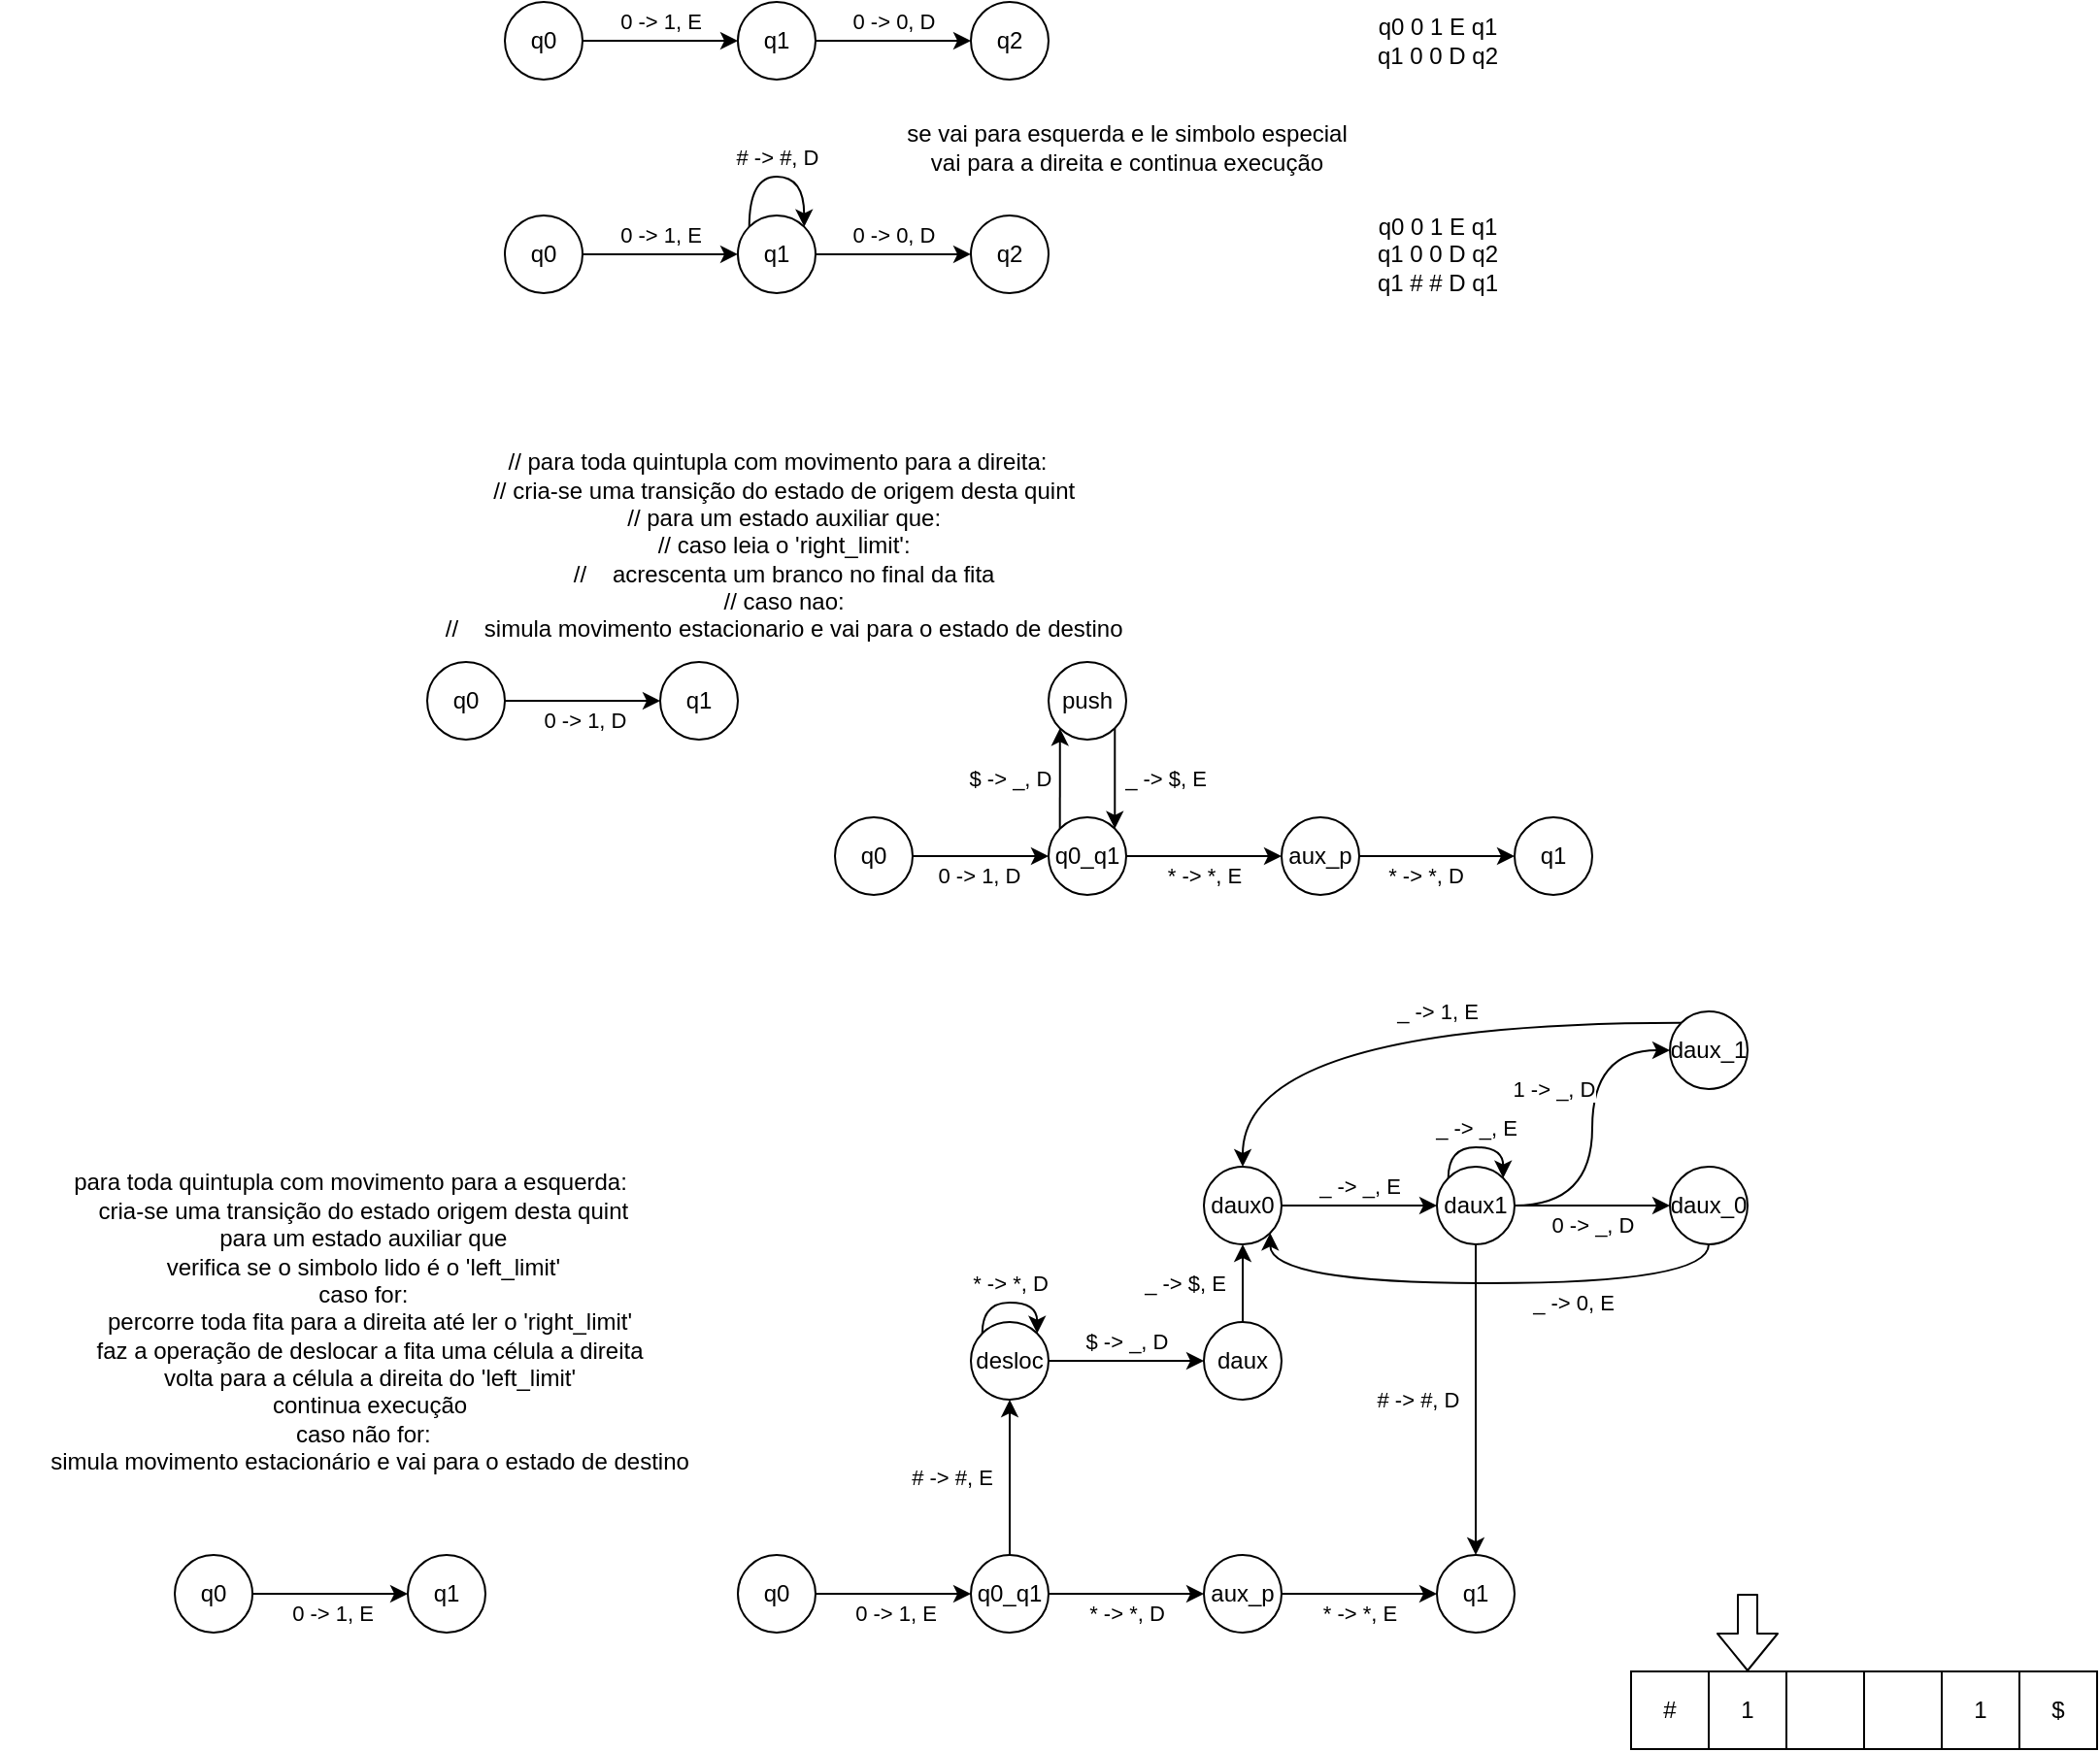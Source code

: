 <mxfile version="14.5.7" type="device"><diagram id="Q-DTLfHfA7wSvCZyXj0n" name="Page-1"><mxGraphModel dx="1126" dy="522" grid="1" gridSize="10" guides="1" tooltips="1" connect="1" arrows="1" fold="1" page="1" pageScale="1" pageWidth="850" pageHeight="1100" math="0" shadow="0"><root><mxCell id="0"/><mxCell id="1" parent="0"/><mxCell id="DKCdfvewhdpfEYS_Uq8F-3" style="edgeStyle=orthogonalEdgeStyle;rounded=0;orthogonalLoop=1;jettySize=auto;html=1;exitX=1;exitY=0.5;exitDx=0;exitDy=0;entryX=0;entryY=0.5;entryDx=0;entryDy=0;" edge="1" parent="1" source="DKCdfvewhdpfEYS_Uq8F-1" target="DKCdfvewhdpfEYS_Uq8F-2"><mxGeometry relative="1" as="geometry"/></mxCell><mxCell id="DKCdfvewhdpfEYS_Uq8F-4" value="0 -&amp;gt; 0, D" style="edgeLabel;html=1;align=center;verticalAlign=middle;resizable=0;points=[];" vertex="1" connectable="0" parent="DKCdfvewhdpfEYS_Uq8F-3"><mxGeometry x="0.13" y="-1" relative="1" as="geometry"><mxPoint x="114.86" y="-11" as="offset"/></mxGeometry></mxCell><mxCell id="DKCdfvewhdpfEYS_Uq8F-1" value="q0" style="ellipse;whiteSpace=wrap;html=1;aspect=fixed;" vertex="1" parent="1"><mxGeometry x="280" y="320" width="40" height="40" as="geometry"/></mxCell><mxCell id="DKCdfvewhdpfEYS_Uq8F-12" value="" style="edgeStyle=orthogonalEdgeStyle;rounded=0;orthogonalLoop=1;jettySize=auto;html=1;exitX=1;exitY=0.5;exitDx=0;exitDy=0;entryX=0;entryY=0.5;entryDx=0;entryDy=0;" edge="1" parent="1" source="DKCdfvewhdpfEYS_Uq8F-2" target="DKCdfvewhdpfEYS_Uq8F-11"><mxGeometry y="10" relative="1" as="geometry"><mxPoint as="offset"/></mxGeometry></mxCell><mxCell id="DKCdfvewhdpfEYS_Uq8F-2" value="q1" style="ellipse;whiteSpace=wrap;html=1;aspect=fixed;" vertex="1" parent="1"><mxGeometry x="400" y="320" width="40" height="40" as="geometry"/></mxCell><mxCell id="DKCdfvewhdpfEYS_Uq8F-8" value="&lt;div&gt;se vai para esquerda e le simbolo especial&lt;/div&gt;&lt;div&gt;vai para a direita e continua execução&lt;br&gt;&lt;/div&gt;" style="text;html=1;align=center;verticalAlign=middle;resizable=0;points=[];autosize=1;" vertex="1" parent="1"><mxGeometry x="480" y="380" width="240" height="30" as="geometry"/></mxCell><mxCell id="DKCdfvewhdpfEYS_Uq8F-11" value="q2" style="ellipse;whiteSpace=wrap;html=1;aspect=fixed;" vertex="1" parent="1"><mxGeometry x="520" y="320" width="40" height="40" as="geometry"/></mxCell><mxCell id="DKCdfvewhdpfEYS_Uq8F-14" value="0 -&amp;gt; 1, E" style="edgeLabel;html=1;align=center;verticalAlign=middle;resizable=0;points=[];" vertex="1" connectable="0" parent="1"><mxGeometry x="360.003" y="330" as="geometry"/></mxCell><mxCell id="DKCdfvewhdpfEYS_Uq8F-21" style="edgeStyle=orthogonalEdgeStyle;rounded=0;orthogonalLoop=1;jettySize=auto;html=1;exitX=1;exitY=0.5;exitDx=0;exitDy=0;entryX=0;entryY=0.5;entryDx=0;entryDy=0;" edge="1" parent="1" source="DKCdfvewhdpfEYS_Uq8F-23" target="DKCdfvewhdpfEYS_Uq8F-25"><mxGeometry relative="1" as="geometry"/></mxCell><mxCell id="DKCdfvewhdpfEYS_Uq8F-22" value="0 -&amp;gt; 0, D" style="edgeLabel;html=1;align=center;verticalAlign=middle;resizable=0;points=[];" vertex="1" connectable="0" parent="DKCdfvewhdpfEYS_Uq8F-21"><mxGeometry x="0.13" y="-1" relative="1" as="geometry"><mxPoint x="114.86" y="-11" as="offset"/></mxGeometry></mxCell><mxCell id="DKCdfvewhdpfEYS_Uq8F-23" value="q0" style="ellipse;whiteSpace=wrap;html=1;aspect=fixed;" vertex="1" parent="1"><mxGeometry x="280" y="429.97" width="40" height="40" as="geometry"/></mxCell><mxCell id="DKCdfvewhdpfEYS_Uq8F-24" value="" style="edgeStyle=orthogonalEdgeStyle;rounded=0;orthogonalLoop=1;jettySize=auto;html=1;exitX=1;exitY=0.5;exitDx=0;exitDy=0;entryX=0;entryY=0.5;entryDx=0;entryDy=0;" edge="1" parent="1" source="DKCdfvewhdpfEYS_Uq8F-25" target="DKCdfvewhdpfEYS_Uq8F-26"><mxGeometry y="10" relative="1" as="geometry"><mxPoint as="offset"/></mxGeometry></mxCell><mxCell id="DKCdfvewhdpfEYS_Uq8F-25" value="q1" style="ellipse;whiteSpace=wrap;html=1;aspect=fixed;" vertex="1" parent="1"><mxGeometry x="400" y="429.97" width="40" height="40" as="geometry"/></mxCell><mxCell id="DKCdfvewhdpfEYS_Uq8F-26" value="q2" style="ellipse;whiteSpace=wrap;html=1;aspect=fixed;" vertex="1" parent="1"><mxGeometry x="520" y="429.97" width="40" height="40" as="geometry"/></mxCell><mxCell id="DKCdfvewhdpfEYS_Uq8F-27" value="0 -&amp;gt; 1, E" style="edgeLabel;html=1;align=center;verticalAlign=middle;resizable=0;points=[];" vertex="1" connectable="0" parent="1"><mxGeometry x="360.003" y="439.97" as="geometry"/></mxCell><mxCell id="DKCdfvewhdpfEYS_Uq8F-28" value="# -&amp;gt; #, D" style="edgeStyle=orthogonalEdgeStyle;curved=1;rounded=0;orthogonalLoop=1;jettySize=auto;html=1;exitX=0;exitY=0;exitDx=0;exitDy=0;entryX=1;entryY=0;entryDx=0;entryDy=0;" edge="1" parent="1" source="DKCdfvewhdpfEYS_Uq8F-25" target="DKCdfvewhdpfEYS_Uq8F-25"><mxGeometry y="10" relative="1" as="geometry"><Array as="points"><mxPoint x="406" y="409.97"/><mxPoint x="434" y="409.97"/></Array><mxPoint as="offset"/></mxGeometry></mxCell><mxCell id="DKCdfvewhdpfEYS_Uq8F-29" value="&lt;div&gt;q0 0 1 E q1&lt;/div&gt;&lt;div&gt;q1 0 0 D q2&lt;/div&gt;&lt;div&gt;q1 # # D q1&lt;br&gt;&lt;/div&gt;" style="text;html=1;align=center;verticalAlign=middle;resizable=0;points=[];autosize=1;" vertex="1" parent="1"><mxGeometry x="720" y="424.97" width="80" height="50" as="geometry"/></mxCell><mxCell id="DKCdfvewhdpfEYS_Uq8F-30" value="&lt;div&gt;q0 0 1 E q1&lt;/div&gt;&lt;div&gt;q1 0 0 D q2&lt;/div&gt;" style="text;html=1;align=center;verticalAlign=middle;resizable=0;points=[];autosize=1;" vertex="1" parent="1"><mxGeometry x="720" y="325" width="80" height="30" as="geometry"/></mxCell><mxCell id="DKCdfvewhdpfEYS_Uq8F-55" style="edgeStyle=orthogonalEdgeStyle;curved=1;rounded=0;orthogonalLoop=1;jettySize=auto;html=1;exitX=1;exitY=0.5;exitDx=0;exitDy=0;entryX=0;entryY=0.5;entryDx=0;entryDy=0;" edge="1" parent="1" source="DKCdfvewhdpfEYS_Uq8F-34" target="DKCdfvewhdpfEYS_Uq8F-54"><mxGeometry relative="1" as="geometry"/></mxCell><mxCell id="DKCdfvewhdpfEYS_Uq8F-56" value="0 -&amp;gt; 1, D" style="edgeLabel;html=1;align=center;verticalAlign=middle;resizable=0;points=[];" vertex="1" connectable="0" parent="DKCdfvewhdpfEYS_Uq8F-55"><mxGeometry x="0.221" y="2" relative="1" as="geometry"><mxPoint x="-8.57" y="12" as="offset"/></mxGeometry></mxCell><mxCell id="DKCdfvewhdpfEYS_Uq8F-34" value="q0" style="ellipse;whiteSpace=wrap;html=1;aspect=fixed;" vertex="1" parent="1"><mxGeometry x="240" y="660" width="40" height="40" as="geometry"/></mxCell><mxCell id="DKCdfvewhdpfEYS_Uq8F-54" value="q1" style="ellipse;whiteSpace=wrap;html=1;aspect=fixed;" vertex="1" parent="1"><mxGeometry x="360" y="660" width="40" height="40" as="geometry"/></mxCell><mxCell id="DKCdfvewhdpfEYS_Uq8F-57" style="edgeStyle=orthogonalEdgeStyle;curved=1;rounded=0;orthogonalLoop=1;jettySize=auto;html=1;exitX=1;exitY=0.5;exitDx=0;exitDy=0;entryX=0;entryY=0.5;entryDx=0;entryDy=0;" edge="1" parent="1" source="DKCdfvewhdpfEYS_Uq8F-59" target="DKCdfvewhdpfEYS_Uq8F-60"><mxGeometry relative="1" as="geometry"/></mxCell><mxCell id="DKCdfvewhdpfEYS_Uq8F-58" value="0 -&amp;gt; 1, D" style="edgeLabel;html=1;align=center;verticalAlign=middle;resizable=0;points=[];" vertex="1" connectable="0" parent="DKCdfvewhdpfEYS_Uq8F-57"><mxGeometry x="0.221" y="2" relative="1" as="geometry"><mxPoint x="-8.57" y="12" as="offset"/></mxGeometry></mxCell><mxCell id="DKCdfvewhdpfEYS_Uq8F-59" value="q0" style="ellipse;whiteSpace=wrap;html=1;aspect=fixed;" vertex="1" parent="1"><mxGeometry x="450" y="740" width="40" height="40" as="geometry"/></mxCell><mxCell id="DKCdfvewhdpfEYS_Uq8F-66" style="edgeStyle=orthogonalEdgeStyle;curved=1;rounded=0;orthogonalLoop=1;jettySize=auto;html=1;exitX=0;exitY=0;exitDx=0;exitDy=0;entryX=0;entryY=1;entryDx=0;entryDy=0;" edge="1" parent="1" source="DKCdfvewhdpfEYS_Uq8F-60" target="DKCdfvewhdpfEYS_Uq8F-65"><mxGeometry relative="1" as="geometry"><Array as="points"><mxPoint x="566" y="720"/><mxPoint x="566" y="720"/></Array></mxGeometry></mxCell><mxCell id="DKCdfvewhdpfEYS_Uq8F-88" style="edgeStyle=orthogonalEdgeStyle;curved=1;rounded=0;orthogonalLoop=1;jettySize=auto;html=1;exitX=1;exitY=0.5;exitDx=0;exitDy=0;entryX=0;entryY=0.5;entryDx=0;entryDy=0;" edge="1" parent="1" source="DKCdfvewhdpfEYS_Uq8F-60" target="DKCdfvewhdpfEYS_Uq8F-70"><mxGeometry relative="1" as="geometry"/></mxCell><mxCell id="DKCdfvewhdpfEYS_Uq8F-89" value="* -&amp;gt; *, E" style="edgeLabel;html=1;align=center;verticalAlign=middle;resizable=0;points=[];" vertex="1" connectable="0" parent="DKCdfvewhdpfEYS_Uq8F-88"><mxGeometry x="-0.282" y="2" relative="1" as="geometry"><mxPoint x="11.43" y="12" as="offset"/></mxGeometry></mxCell><mxCell id="DKCdfvewhdpfEYS_Uq8F-60" value="q0_q1" style="ellipse;whiteSpace=wrap;html=1;aspect=fixed;" vertex="1" parent="1"><mxGeometry x="560" y="740" width="40" height="40" as="geometry"/></mxCell><mxCell id="DKCdfvewhdpfEYS_Uq8F-61" value="q1" style="ellipse;whiteSpace=wrap;html=1;aspect=fixed;" vertex="1" parent="1"><mxGeometry x="800" y="740" width="40" height="40" as="geometry"/></mxCell><mxCell id="DKCdfvewhdpfEYS_Uq8F-67" style="edgeStyle=orthogonalEdgeStyle;curved=1;rounded=0;orthogonalLoop=1;jettySize=auto;html=1;exitX=1;exitY=1;exitDx=0;exitDy=0;entryX=1;entryY=0;entryDx=0;entryDy=0;" edge="1" parent="1" source="DKCdfvewhdpfEYS_Uq8F-65" target="DKCdfvewhdpfEYS_Uq8F-60"><mxGeometry relative="1" as="geometry"/></mxCell><mxCell id="DKCdfvewhdpfEYS_Uq8F-65" value="push" style="ellipse;whiteSpace=wrap;html=1;aspect=fixed;" vertex="1" parent="1"><mxGeometry x="560" y="660" width="40" height="40" as="geometry"/></mxCell><mxCell id="DKCdfvewhdpfEYS_Uq8F-68" value="_ -&amp;gt; $, E" style="edgeLabel;html=1;align=center;verticalAlign=middle;resizable=0;points=[];" vertex="1" connectable="0" parent="1"><mxGeometry x="620" y="720" as="geometry"/></mxCell><mxCell id="DKCdfvewhdpfEYS_Uq8F-86" style="edgeStyle=orthogonalEdgeStyle;curved=1;rounded=0;orthogonalLoop=1;jettySize=auto;html=1;exitX=1;exitY=0.5;exitDx=0;exitDy=0;entryX=0;entryY=0.5;entryDx=0;entryDy=0;" edge="1" parent="1" source="DKCdfvewhdpfEYS_Uq8F-70" target="DKCdfvewhdpfEYS_Uq8F-61"><mxGeometry relative="1" as="geometry"/></mxCell><mxCell id="DKCdfvewhdpfEYS_Uq8F-87" value="* -&amp;gt; *, D" style="edgeLabel;html=1;align=center;verticalAlign=middle;resizable=0;points=[];" vertex="1" connectable="0" parent="DKCdfvewhdpfEYS_Uq8F-86"><mxGeometry x="0.209" y="-2" relative="1" as="geometry"><mxPoint x="-14.29" y="8" as="offset"/></mxGeometry></mxCell><mxCell id="DKCdfvewhdpfEYS_Uq8F-70" value="aux_p" style="ellipse;whiteSpace=wrap;html=1;aspect=fixed;" vertex="1" parent="1"><mxGeometry x="680" y="740" width="40" height="40" as="geometry"/></mxCell><mxCell id="DKCdfvewhdpfEYS_Uq8F-76" value="1" style="whiteSpace=wrap;html=1;aspect=fixed;" vertex="1" parent="1"><mxGeometry x="900" y="1180" width="40" height="40" as="geometry"/></mxCell><mxCell id="DKCdfvewhdpfEYS_Uq8F-77" value="" style="whiteSpace=wrap;html=1;aspect=fixed;" vertex="1" parent="1"><mxGeometry x="940" y="1180" width="40" height="40" as="geometry"/></mxCell><mxCell id="DKCdfvewhdpfEYS_Uq8F-78" value="" style="whiteSpace=wrap;html=1;aspect=fixed;" vertex="1" parent="1"><mxGeometry x="980" y="1180" width="40" height="40" as="geometry"/></mxCell><mxCell id="DKCdfvewhdpfEYS_Uq8F-80" value="1" style="whiteSpace=wrap;html=1;aspect=fixed;" vertex="1" parent="1"><mxGeometry x="1020" y="1180" width="40" height="40" as="geometry"/></mxCell><mxCell id="DKCdfvewhdpfEYS_Uq8F-81" value="$" style="whiteSpace=wrap;html=1;aspect=fixed;" vertex="1" parent="1"><mxGeometry x="1060" y="1180" width="40" height="40" as="geometry"/></mxCell><mxCell id="DKCdfvewhdpfEYS_Uq8F-82" value="#" style="whiteSpace=wrap;html=1;aspect=fixed;" vertex="1" parent="1"><mxGeometry x="860" y="1180" width="40" height="40" as="geometry"/></mxCell><mxCell id="DKCdfvewhdpfEYS_Uq8F-83" value="" style="shape=flexArrow;endArrow=classic;html=1;" edge="1" parent="1"><mxGeometry width="50" height="50" relative="1" as="geometry"><mxPoint x="920.0" y="1140" as="sourcePoint"/><mxPoint x="920.0" y="1180" as="targetPoint"/></mxGeometry></mxCell><mxCell id="DKCdfvewhdpfEYS_Uq8F-84" value="$ -&amp;gt; _, D" style="edgeLabel;html=1;align=center;verticalAlign=middle;resizable=0;points=[];" vertex="1" connectable="0" parent="1"><mxGeometry x="540" y="720" as="geometry"/></mxCell><mxCell id="DKCdfvewhdpfEYS_Uq8F-90" value="// para toda quintupla com movimento para a direita:&lt;br&gt;&amp;nbsp; // cria-se uma transição do estado de origem desta quint&lt;br&gt;&amp;nbsp; // para um estado auxiliar que:&lt;br&gt;&amp;nbsp; // caso leia o 'right_limit':&lt;br&gt;&amp;nbsp; //&amp;nbsp;&amp;nbsp;&amp;nbsp; acrescenta um branco no final da fita&lt;br&gt;&amp;nbsp; // caso nao:&lt;br&gt;&amp;nbsp; //&amp;nbsp;&amp;nbsp;&amp;nbsp; simula movimento estacionario e vai para o estado de destino" style="text;html=1;align=center;verticalAlign=middle;resizable=0;points=[];autosize=1;" vertex="1" parent="1"><mxGeometry x="235" y="550" width="370" height="100" as="geometry"/></mxCell><mxCell id="DKCdfvewhdpfEYS_Uq8F-92" style="edgeStyle=orthogonalEdgeStyle;curved=1;rounded=0;orthogonalLoop=1;jettySize=auto;html=1;exitX=1;exitY=0.5;exitDx=0;exitDy=0;entryX=0;entryY=0.5;entryDx=0;entryDy=0;" edge="1" parent="1" source="DKCdfvewhdpfEYS_Uq8F-94" target="DKCdfvewhdpfEYS_Uq8F-95"><mxGeometry relative="1" as="geometry"/></mxCell><mxCell id="DKCdfvewhdpfEYS_Uq8F-93" value="0 -&amp;gt; 1, E" style="edgeLabel;html=1;align=center;verticalAlign=middle;resizable=0;points=[];" vertex="1" connectable="0" parent="DKCdfvewhdpfEYS_Uq8F-92"><mxGeometry x="0.221" y="2" relative="1" as="geometry"><mxPoint x="-8.57" y="12" as="offset"/></mxGeometry></mxCell><mxCell id="DKCdfvewhdpfEYS_Uq8F-94" value="q0" style="ellipse;whiteSpace=wrap;html=1;aspect=fixed;" vertex="1" parent="1"><mxGeometry x="110" y="1120" width="40" height="40" as="geometry"/></mxCell><mxCell id="DKCdfvewhdpfEYS_Uq8F-95" value="q1" style="ellipse;whiteSpace=wrap;html=1;aspect=fixed;" vertex="1" parent="1"><mxGeometry x="230" y="1120" width="40" height="40" as="geometry"/></mxCell><mxCell id="DKCdfvewhdpfEYS_Uq8F-96" value="para toda quintupla com movimento para a esquerda:&lt;br&gt;&amp;nbsp;&amp;nbsp;&amp;nbsp; cria-se uma transição do estado origem desta quint&lt;br&gt;&amp;nbsp;&amp;nbsp;&amp;nbsp; para um estado auxiliar que&lt;br&gt;&amp;nbsp;&amp;nbsp;&amp;nbsp; verifica se o simbolo lido é o 'left_limit'&lt;br&gt;&amp;nbsp;&amp;nbsp;&amp;nbsp; caso for:&lt;br&gt;&amp;nbsp;&amp;nbsp;&amp;nbsp;&amp;nbsp;&amp;nbsp; percorre toda fita para a direita até ler o 'right_limit'&lt;br&gt;&amp;nbsp;&amp;nbsp;&amp;nbsp;&amp;nbsp;&amp;nbsp; faz a operação de deslocar a fita uma célula a direita&lt;br&gt;&amp;nbsp;&amp;nbsp;&amp;nbsp;&amp;nbsp;&amp;nbsp; volta para a célula a direita do 'left_limit'&lt;br&gt;&amp;nbsp;&amp;nbsp;&amp;nbsp;&amp;nbsp;&amp;nbsp; continua execução&lt;br&gt;&amp;nbsp;&amp;nbsp;&amp;nbsp; caso não for:&lt;br&gt;&amp;nbsp;&amp;nbsp;&amp;nbsp;&amp;nbsp;&amp;nbsp; simula movimento estacionário e vai para o estado de destino" style="text;html=1;align=center;verticalAlign=middle;resizable=0;points=[];autosize=1;" vertex="1" parent="1"><mxGeometry x="20" y="920" width="360" height="160" as="geometry"/></mxCell><mxCell id="DKCdfvewhdpfEYS_Uq8F-97" style="edgeStyle=orthogonalEdgeStyle;curved=1;rounded=0;orthogonalLoop=1;jettySize=auto;html=1;exitX=1;exitY=0.5;exitDx=0;exitDy=0;entryX=0;entryY=0.5;entryDx=0;entryDy=0;" edge="1" parent="1" source="DKCdfvewhdpfEYS_Uq8F-99" target="DKCdfvewhdpfEYS_Uq8F-100"><mxGeometry relative="1" as="geometry"/></mxCell><mxCell id="DKCdfvewhdpfEYS_Uq8F-98" value="0 -&amp;gt; 1, E" style="edgeLabel;html=1;align=center;verticalAlign=middle;resizable=0;points=[];" vertex="1" connectable="0" parent="DKCdfvewhdpfEYS_Uq8F-97"><mxGeometry x="0.221" y="2" relative="1" as="geometry"><mxPoint x="-8.57" y="12" as="offset"/></mxGeometry></mxCell><mxCell id="DKCdfvewhdpfEYS_Uq8F-99" value="q0" style="ellipse;whiteSpace=wrap;html=1;aspect=fixed;" vertex="1" parent="1"><mxGeometry x="400" y="1120" width="40" height="40" as="geometry"/></mxCell><mxCell id="DKCdfvewhdpfEYS_Uq8F-102" style="edgeStyle=orthogonalEdgeStyle;curved=1;rounded=0;orthogonalLoop=1;jettySize=auto;html=1;exitX=1;exitY=0.5;exitDx=0;exitDy=0;entryX=0;entryY=0.5;entryDx=0;entryDy=0;" edge="1" parent="1" source="DKCdfvewhdpfEYS_Uq8F-100" target="DKCdfvewhdpfEYS_Uq8F-101"><mxGeometry relative="1" as="geometry"/></mxCell><mxCell id="DKCdfvewhdpfEYS_Uq8F-108" style="edgeStyle=orthogonalEdgeStyle;curved=1;rounded=0;orthogonalLoop=1;jettySize=auto;html=1;exitX=0.5;exitY=0;exitDx=0;exitDy=0;entryX=0.5;entryY=1;entryDx=0;entryDy=0;" edge="1" parent="1" source="DKCdfvewhdpfEYS_Uq8F-100" target="DKCdfvewhdpfEYS_Uq8F-107"><mxGeometry relative="1" as="geometry"/></mxCell><mxCell id="DKCdfvewhdpfEYS_Uq8F-100" value="q0_q1" style="ellipse;whiteSpace=wrap;html=1;aspect=fixed;" vertex="1" parent="1"><mxGeometry x="520" y="1120" width="40" height="40" as="geometry"/></mxCell><mxCell id="DKCdfvewhdpfEYS_Uq8F-105" style="edgeStyle=orthogonalEdgeStyle;curved=1;rounded=0;orthogonalLoop=1;jettySize=auto;html=1;exitX=1;exitY=0.5;exitDx=0;exitDy=0;entryX=0;entryY=0.5;entryDx=0;entryDy=0;" edge="1" parent="1" source="DKCdfvewhdpfEYS_Uq8F-101" target="DKCdfvewhdpfEYS_Uq8F-104"><mxGeometry relative="1" as="geometry"/></mxCell><mxCell id="DKCdfvewhdpfEYS_Uq8F-101" value="aux_p" style="ellipse;whiteSpace=wrap;html=1;aspect=fixed;" vertex="1" parent="1"><mxGeometry x="640" y="1120" width="40" height="40" as="geometry"/></mxCell><mxCell id="DKCdfvewhdpfEYS_Uq8F-103" value="* -&amp;gt; *, D" style="edgeLabel;html=1;align=center;verticalAlign=middle;resizable=0;points=[];" vertex="1" connectable="0" parent="1"><mxGeometry x="599.996" y="1150.0" as="geometry"/></mxCell><mxCell id="DKCdfvewhdpfEYS_Uq8F-104" value="q1" style="ellipse;whiteSpace=wrap;html=1;aspect=fixed;" vertex="1" parent="1"><mxGeometry x="760" y="1120" width="40" height="40" as="geometry"/></mxCell><mxCell id="DKCdfvewhdpfEYS_Uq8F-106" value="* -&amp;gt; *, E" style="edgeLabel;html=1;align=center;verticalAlign=middle;resizable=0;points=[];" vertex="1" connectable="0" parent="1"><mxGeometry x="719.996" y="1150.0" as="geometry"/></mxCell><mxCell id="DKCdfvewhdpfEYS_Uq8F-117" style="edgeStyle=orthogonalEdgeStyle;curved=1;rounded=0;orthogonalLoop=1;jettySize=auto;html=1;exitX=1;exitY=0.5;exitDx=0;exitDy=0;entryX=0;entryY=0.5;entryDx=0;entryDy=0;" edge="1" parent="1" source="DKCdfvewhdpfEYS_Uq8F-107" target="DKCdfvewhdpfEYS_Uq8F-116"><mxGeometry relative="1" as="geometry"/></mxCell><mxCell id="DKCdfvewhdpfEYS_Uq8F-107" value="desloc" style="ellipse;whiteSpace=wrap;html=1;aspect=fixed;" vertex="1" parent="1"><mxGeometry x="520" y="1000" width="40" height="40" as="geometry"/></mxCell><mxCell id="DKCdfvewhdpfEYS_Uq8F-109" value="# -&amp;gt; #, E" style="edgeLabel;html=1;align=center;verticalAlign=middle;resizable=0;points=[];" vertex="1" connectable="0" parent="1"><mxGeometry x="509.996" y="1080.0" as="geometry"/></mxCell><mxCell id="DKCdfvewhdpfEYS_Uq8F-114" style="edgeStyle=orthogonalEdgeStyle;curved=1;rounded=0;orthogonalLoop=1;jettySize=auto;html=1;exitX=0;exitY=0;exitDx=0;exitDy=0;entryX=1;entryY=0;entryDx=0;entryDy=0;" edge="1" parent="1" source="DKCdfvewhdpfEYS_Uq8F-107" target="DKCdfvewhdpfEYS_Uq8F-107"><mxGeometry relative="1" as="geometry"><Array as="points"><mxPoint x="526" y="990"/><mxPoint x="554" y="990"/></Array></mxGeometry></mxCell><mxCell id="DKCdfvewhdpfEYS_Uq8F-115" value="* -&amp;gt; *, D" style="edgeLabel;html=1;align=center;verticalAlign=middle;resizable=0;points=[];" vertex="1" connectable="0" parent="1"><mxGeometry x="539.996" y="980.0" as="geometry"/></mxCell><mxCell id="DKCdfvewhdpfEYS_Uq8F-120" style="edgeStyle=orthogonalEdgeStyle;curved=1;rounded=0;orthogonalLoop=1;jettySize=auto;html=1;exitX=0.5;exitY=0;exitDx=0;exitDy=0;entryX=0.5;entryY=1;entryDx=0;entryDy=0;" edge="1" parent="1" source="DKCdfvewhdpfEYS_Uq8F-116" target="DKCdfvewhdpfEYS_Uq8F-119"><mxGeometry relative="1" as="geometry"/></mxCell><mxCell id="DKCdfvewhdpfEYS_Uq8F-116" value="daux" style="ellipse;whiteSpace=wrap;html=1;aspect=fixed;" vertex="1" parent="1"><mxGeometry x="640" y="1000" width="40" height="40" as="geometry"/></mxCell><mxCell id="DKCdfvewhdpfEYS_Uq8F-118" value="$ -&amp;gt; _, D" style="edgeLabel;html=1;align=center;verticalAlign=middle;resizable=0;points=[];" vertex="1" connectable="0" parent="1"><mxGeometry x="599.996" y="1010.0" as="geometry"/></mxCell><mxCell id="DKCdfvewhdpfEYS_Uq8F-127" style="edgeStyle=orthogonalEdgeStyle;curved=1;rounded=0;orthogonalLoop=1;jettySize=auto;html=1;exitX=1;exitY=0.5;exitDx=0;exitDy=0;entryX=0;entryY=0.5;entryDx=0;entryDy=0;" edge="1" parent="1" source="DKCdfvewhdpfEYS_Uq8F-130" target="DKCdfvewhdpfEYS_Uq8F-125"><mxGeometry relative="1" as="geometry"/></mxCell><mxCell id="DKCdfvewhdpfEYS_Uq8F-128" style="edgeStyle=orthogonalEdgeStyle;curved=1;rounded=0;orthogonalLoop=1;jettySize=auto;html=1;exitX=1;exitY=0.5;exitDx=0;exitDy=0;entryX=0;entryY=0.5;entryDx=0;entryDy=0;" edge="1" parent="1" source="DKCdfvewhdpfEYS_Uq8F-130" target="DKCdfvewhdpfEYS_Uq8F-123"><mxGeometry relative="1" as="geometry"/></mxCell><mxCell id="DKCdfvewhdpfEYS_Uq8F-131" style="edgeStyle=orthogonalEdgeStyle;curved=1;rounded=0;orthogonalLoop=1;jettySize=auto;html=1;exitX=1;exitY=0.5;exitDx=0;exitDy=0;entryX=0;entryY=0.5;entryDx=0;entryDy=0;" edge="1" parent="1" source="DKCdfvewhdpfEYS_Uq8F-119" target="DKCdfvewhdpfEYS_Uq8F-130"><mxGeometry relative="1" as="geometry"/></mxCell><mxCell id="DKCdfvewhdpfEYS_Uq8F-132" value="_ -&amp;gt; _, E" style="edgeLabel;html=1;align=center;verticalAlign=middle;resizable=0;points=[];" vertex="1" connectable="0" parent="DKCdfvewhdpfEYS_Uq8F-131"><mxGeometry x="-0.322" y="2" relative="1" as="geometry"><mxPoint x="13.1" y="-8" as="offset"/></mxGeometry></mxCell><mxCell id="DKCdfvewhdpfEYS_Uq8F-119" value="daux0" style="ellipse;whiteSpace=wrap;html=1;aspect=fixed;" vertex="1" parent="1"><mxGeometry x="640" y="920" width="40" height="40" as="geometry"/></mxCell><mxCell id="DKCdfvewhdpfEYS_Uq8F-121" value="_ -&amp;gt; $, E" style="edgeLabel;html=1;align=center;verticalAlign=middle;resizable=0;points=[];" vertex="1" connectable="0" parent="1"><mxGeometry x="629.996" y="980.0" as="geometry"/></mxCell><mxCell id="DKCdfvewhdpfEYS_Uq8F-140" style="edgeStyle=orthogonalEdgeStyle;curved=1;rounded=0;orthogonalLoop=1;jettySize=auto;html=1;exitX=0.5;exitY=1;exitDx=0;exitDy=0;entryX=1;entryY=1;entryDx=0;entryDy=0;" edge="1" parent="1" source="DKCdfvewhdpfEYS_Uq8F-123" target="DKCdfvewhdpfEYS_Uq8F-119"><mxGeometry relative="1" as="geometry"><Array as="points"><mxPoint x="900" y="980"/><mxPoint x="674" y="980"/></Array></mxGeometry></mxCell><mxCell id="DKCdfvewhdpfEYS_Uq8F-123" value="daux_0" style="ellipse;whiteSpace=wrap;html=1;aspect=fixed;" vertex="1" parent="1"><mxGeometry x="880" y="920" width="40" height="40" as="geometry"/></mxCell><mxCell id="DKCdfvewhdpfEYS_Uq8F-134" style="edgeStyle=orthogonalEdgeStyle;curved=1;rounded=0;orthogonalLoop=1;jettySize=auto;html=1;exitX=0;exitY=0;exitDx=0;exitDy=0;entryX=0.5;entryY=0;entryDx=0;entryDy=0;" edge="1" parent="1" source="DKCdfvewhdpfEYS_Uq8F-125" target="DKCdfvewhdpfEYS_Uq8F-119"><mxGeometry relative="1" as="geometry"/></mxCell><mxCell id="DKCdfvewhdpfEYS_Uq8F-125" value="daux_1" style="ellipse;whiteSpace=wrap;html=1;aspect=fixed;" vertex="1" parent="1"><mxGeometry x="880" y="840" width="40" height="40" as="geometry"/></mxCell><mxCell id="DKCdfvewhdpfEYS_Uq8F-137" style="edgeStyle=orthogonalEdgeStyle;curved=1;rounded=0;orthogonalLoop=1;jettySize=auto;html=1;exitX=0.5;exitY=1;exitDx=0;exitDy=0;entryX=0.5;entryY=0;entryDx=0;entryDy=0;" edge="1" parent="1" source="DKCdfvewhdpfEYS_Uq8F-130" target="DKCdfvewhdpfEYS_Uq8F-104"><mxGeometry relative="1" as="geometry"/></mxCell><mxCell id="DKCdfvewhdpfEYS_Uq8F-130" value="daux1" style="ellipse;whiteSpace=wrap;html=1;aspect=fixed;" vertex="1" parent="1"><mxGeometry x="760" y="920" width="40" height="40" as="geometry"/></mxCell><mxCell id="DKCdfvewhdpfEYS_Uq8F-133" value="1 -&amp;gt; _, D" style="edgeLabel;html=1;align=center;verticalAlign=middle;resizable=0;points=[];" vertex="1" connectable="0" parent="1"><mxGeometry x="819.997" y="880" as="geometry"/></mxCell><mxCell id="DKCdfvewhdpfEYS_Uq8F-135" value="_ -&amp;gt; 1, E" style="edgeLabel;html=1;align=center;verticalAlign=middle;resizable=0;points=[];" vertex="1" connectable="0" parent="1"><mxGeometry x="759.997" y="840" as="geometry"/></mxCell><mxCell id="DKCdfvewhdpfEYS_Uq8F-138" value="# -&amp;gt; #, D" style="edgeLabel;html=1;align=center;verticalAlign=middle;resizable=0;points=[];" vertex="1" connectable="0" parent="1"><mxGeometry x="749.997" y="1040" as="geometry"/></mxCell><mxCell id="DKCdfvewhdpfEYS_Uq8F-139" value="0 -&amp;gt; _, D" style="edgeLabel;html=1;align=center;verticalAlign=middle;resizable=0;points=[];" vertex="1" connectable="0" parent="1"><mxGeometry x="839.997" y="950" as="geometry"/></mxCell><mxCell id="DKCdfvewhdpfEYS_Uq8F-141" value="_ -&amp;gt; 0, E" style="edgeLabel;html=1;align=center;verticalAlign=middle;resizable=0;points=[];" vertex="1" connectable="0" parent="1"><mxGeometry x="829.997" y="990" as="geometry"/></mxCell><mxCell id="DKCdfvewhdpfEYS_Uq8F-145" style="edgeStyle=orthogonalEdgeStyle;curved=1;rounded=0;orthogonalLoop=1;jettySize=auto;html=1;exitX=0;exitY=0;exitDx=0;exitDy=0;entryX=1;entryY=0;entryDx=0;entryDy=0;" edge="1" parent="1" source="DKCdfvewhdpfEYS_Uq8F-130" target="DKCdfvewhdpfEYS_Uq8F-130"><mxGeometry relative="1" as="geometry"><Array as="points"><mxPoint x="766" y="910"/><mxPoint x="794" y="910"/></Array></mxGeometry></mxCell><mxCell id="DKCdfvewhdpfEYS_Uq8F-146" value="_ -&amp;gt; _, E" style="edgeLabel;html=1;align=center;verticalAlign=middle;resizable=0;points=[];" vertex="1" connectable="0" parent="1"><mxGeometry x="779.997" y="900" as="geometry"/></mxCell></root></mxGraphModel></diagram></mxfile>